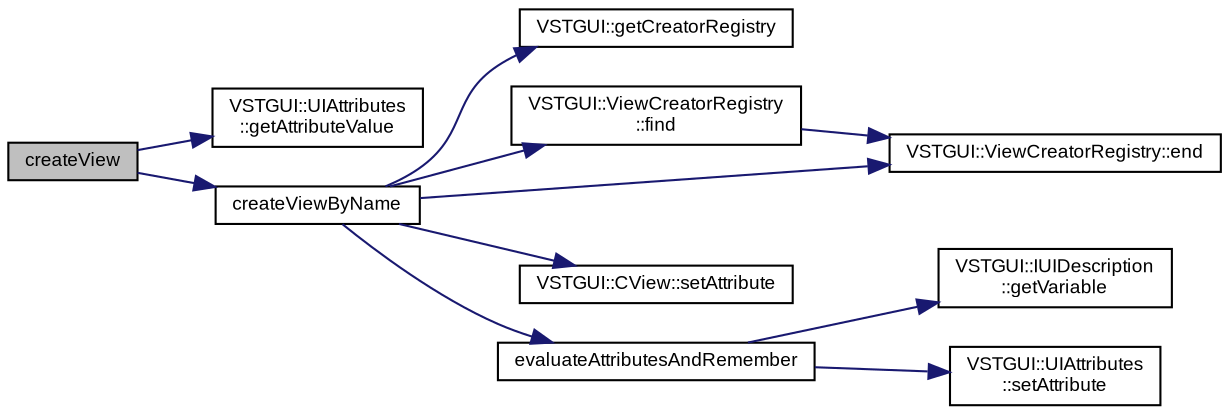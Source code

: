 digraph "createView"
{
  bgcolor="transparent";
  edge [fontname="Arial",fontsize="9",labelfontname="Arial",labelfontsize="9"];
  node [fontname="Arial",fontsize="9",shape=record];
  rankdir="LR";
  Node1 [label="createView",height=0.2,width=0.4,color="black", fillcolor="grey75", style="filled" fontcolor="black"];
  Node1 -> Node2 [color="midnightblue",fontsize="9",style="solid",fontname="Arial"];
  Node2 [label="VSTGUI::UIAttributes\l::getAttributeValue",height=0.2,width=0.4,color="black",URL="$class_v_s_t_g_u_i_1_1_u_i_attributes.html#a80dddbc022b66698cf7a00620efbcd88"];
  Node1 -> Node3 [color="midnightblue",fontsize="9",style="solid",fontname="Arial"];
  Node3 [label="createViewByName",height=0.2,width=0.4,color="black",URL="$class_v_s_t_g_u_i_1_1_u_i_view_factory.html#a029774db62b9070edfcdd78068a31407"];
  Node3 -> Node4 [color="midnightblue",fontsize="9",style="solid",fontname="Arial"];
  Node4 [label="VSTGUI::getCreatorRegistry",height=0.2,width=0.4,color="black",URL="$namespace_v_s_t_g_u_i.html#ae434d8db1dbb70e1ac02abfc227f3c76"];
  Node3 -> Node5 [color="midnightblue",fontsize="9",style="solid",fontname="Arial"];
  Node5 [label="VSTGUI::ViewCreatorRegistry\l::find",height=0.2,width=0.4,color="black",URL="$class_v_s_t_g_u_i_1_1_view_creator_registry.html#a456e9326447da4f5fa892b4bc88e4605"];
  Node5 -> Node6 [color="midnightblue",fontsize="9",style="solid",fontname="Arial"];
  Node6 [label="VSTGUI::ViewCreatorRegistry::end",height=0.2,width=0.4,color="black",URL="$class_v_s_t_g_u_i_1_1_view_creator_registry.html#a75fa10ba64b3954a6f9b55a49b3766e2"];
  Node3 -> Node6 [color="midnightblue",fontsize="9",style="solid",fontname="Arial"];
  Node3 -> Node7 [color="midnightblue",fontsize="9",style="solid",fontname="Arial"];
  Node7 [label="VSTGUI::CView::setAttribute",height=0.2,width=0.4,color="black",URL="$class_v_s_t_g_u_i_1_1_c_view.html#a1fe53948e356f854b091b1cd35c512db",tooltip="set an attribute "];
  Node3 -> Node8 [color="midnightblue",fontsize="9",style="solid",fontname="Arial"];
  Node8 [label="evaluateAttributesAndRemember",height=0.2,width=0.4,color="black",URL="$class_v_s_t_g_u_i_1_1_u_i_view_factory.html#ae8f98a5b61edf8478725bd924b6f7386"];
  Node8 -> Node9 [color="midnightblue",fontsize="9",style="solid",fontname="Arial"];
  Node9 [label="VSTGUI::IUIDescription\l::getVariable",height=0.2,width=0.4,color="black",URL="$class_v_s_t_g_u_i_1_1_i_u_i_description.html#a7a2b19358c2e79b79c065087391307a5"];
  Node8 -> Node10 [color="midnightblue",fontsize="9",style="solid",fontname="Arial"];
  Node10 [label="VSTGUI::UIAttributes\l::setAttribute",height=0.2,width=0.4,color="black",URL="$class_v_s_t_g_u_i_1_1_u_i_attributes.html#a6080c68ac82148bc668e9218b1d39854"];
}
